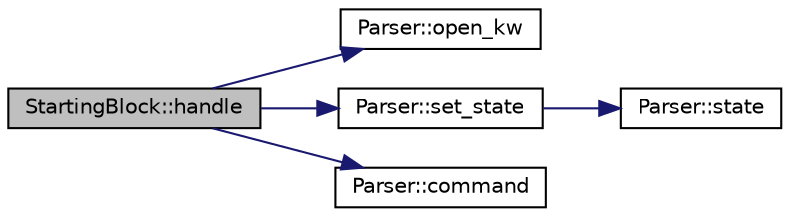 digraph "StartingBlock::handle"
{
 // INTERACTIVE_SVG=YES
  edge [fontname="Helvetica",fontsize="10",labelfontname="Helvetica",labelfontsize="10"];
  node [fontname="Helvetica",fontsize="10",shape=record];
  rankdir="LR";
  Node1 [label="StartingBlock::handle",height=0.2,width=0.4,color="black", fillcolor="grey75", style="filled" fontcolor="black"];
  Node1 -> Node2 [color="midnightblue",fontsize="10",style="solid",fontname="Helvetica"];
  Node2 [label="Parser::open_kw",height=0.2,width=0.4,color="black", fillcolor="white", style="filled",URL="$class_parser.html#af729ae7cc985c5f8ab0e3c066a29e390"];
  Node1 -> Node3 [color="midnightblue",fontsize="10",style="solid",fontname="Helvetica"];
  Node3 [label="Parser::set_state",height=0.2,width=0.4,color="black", fillcolor="white", style="filled",URL="$class_parser.html#ae360b42d0b240bef4027a1d7e9b8ebda"];
  Node3 -> Node4 [color="midnightblue",fontsize="10",style="solid",fontname="Helvetica"];
  Node4 [label="Parser::state",height=0.2,width=0.4,color="black", fillcolor="white", style="filled",URL="$class_parser.html#a1f7ec65e9c2ee547dd21f5bb7ca1d013"];
  Node1 -> Node5 [color="midnightblue",fontsize="10",style="solid",fontname="Helvetica"];
  Node5 [label="Parser::command",height=0.2,width=0.4,color="black", fillcolor="white", style="filled",URL="$class_parser.html#a4a56ee42a07d0d4eb5f65f4cff4509b1"];
}

